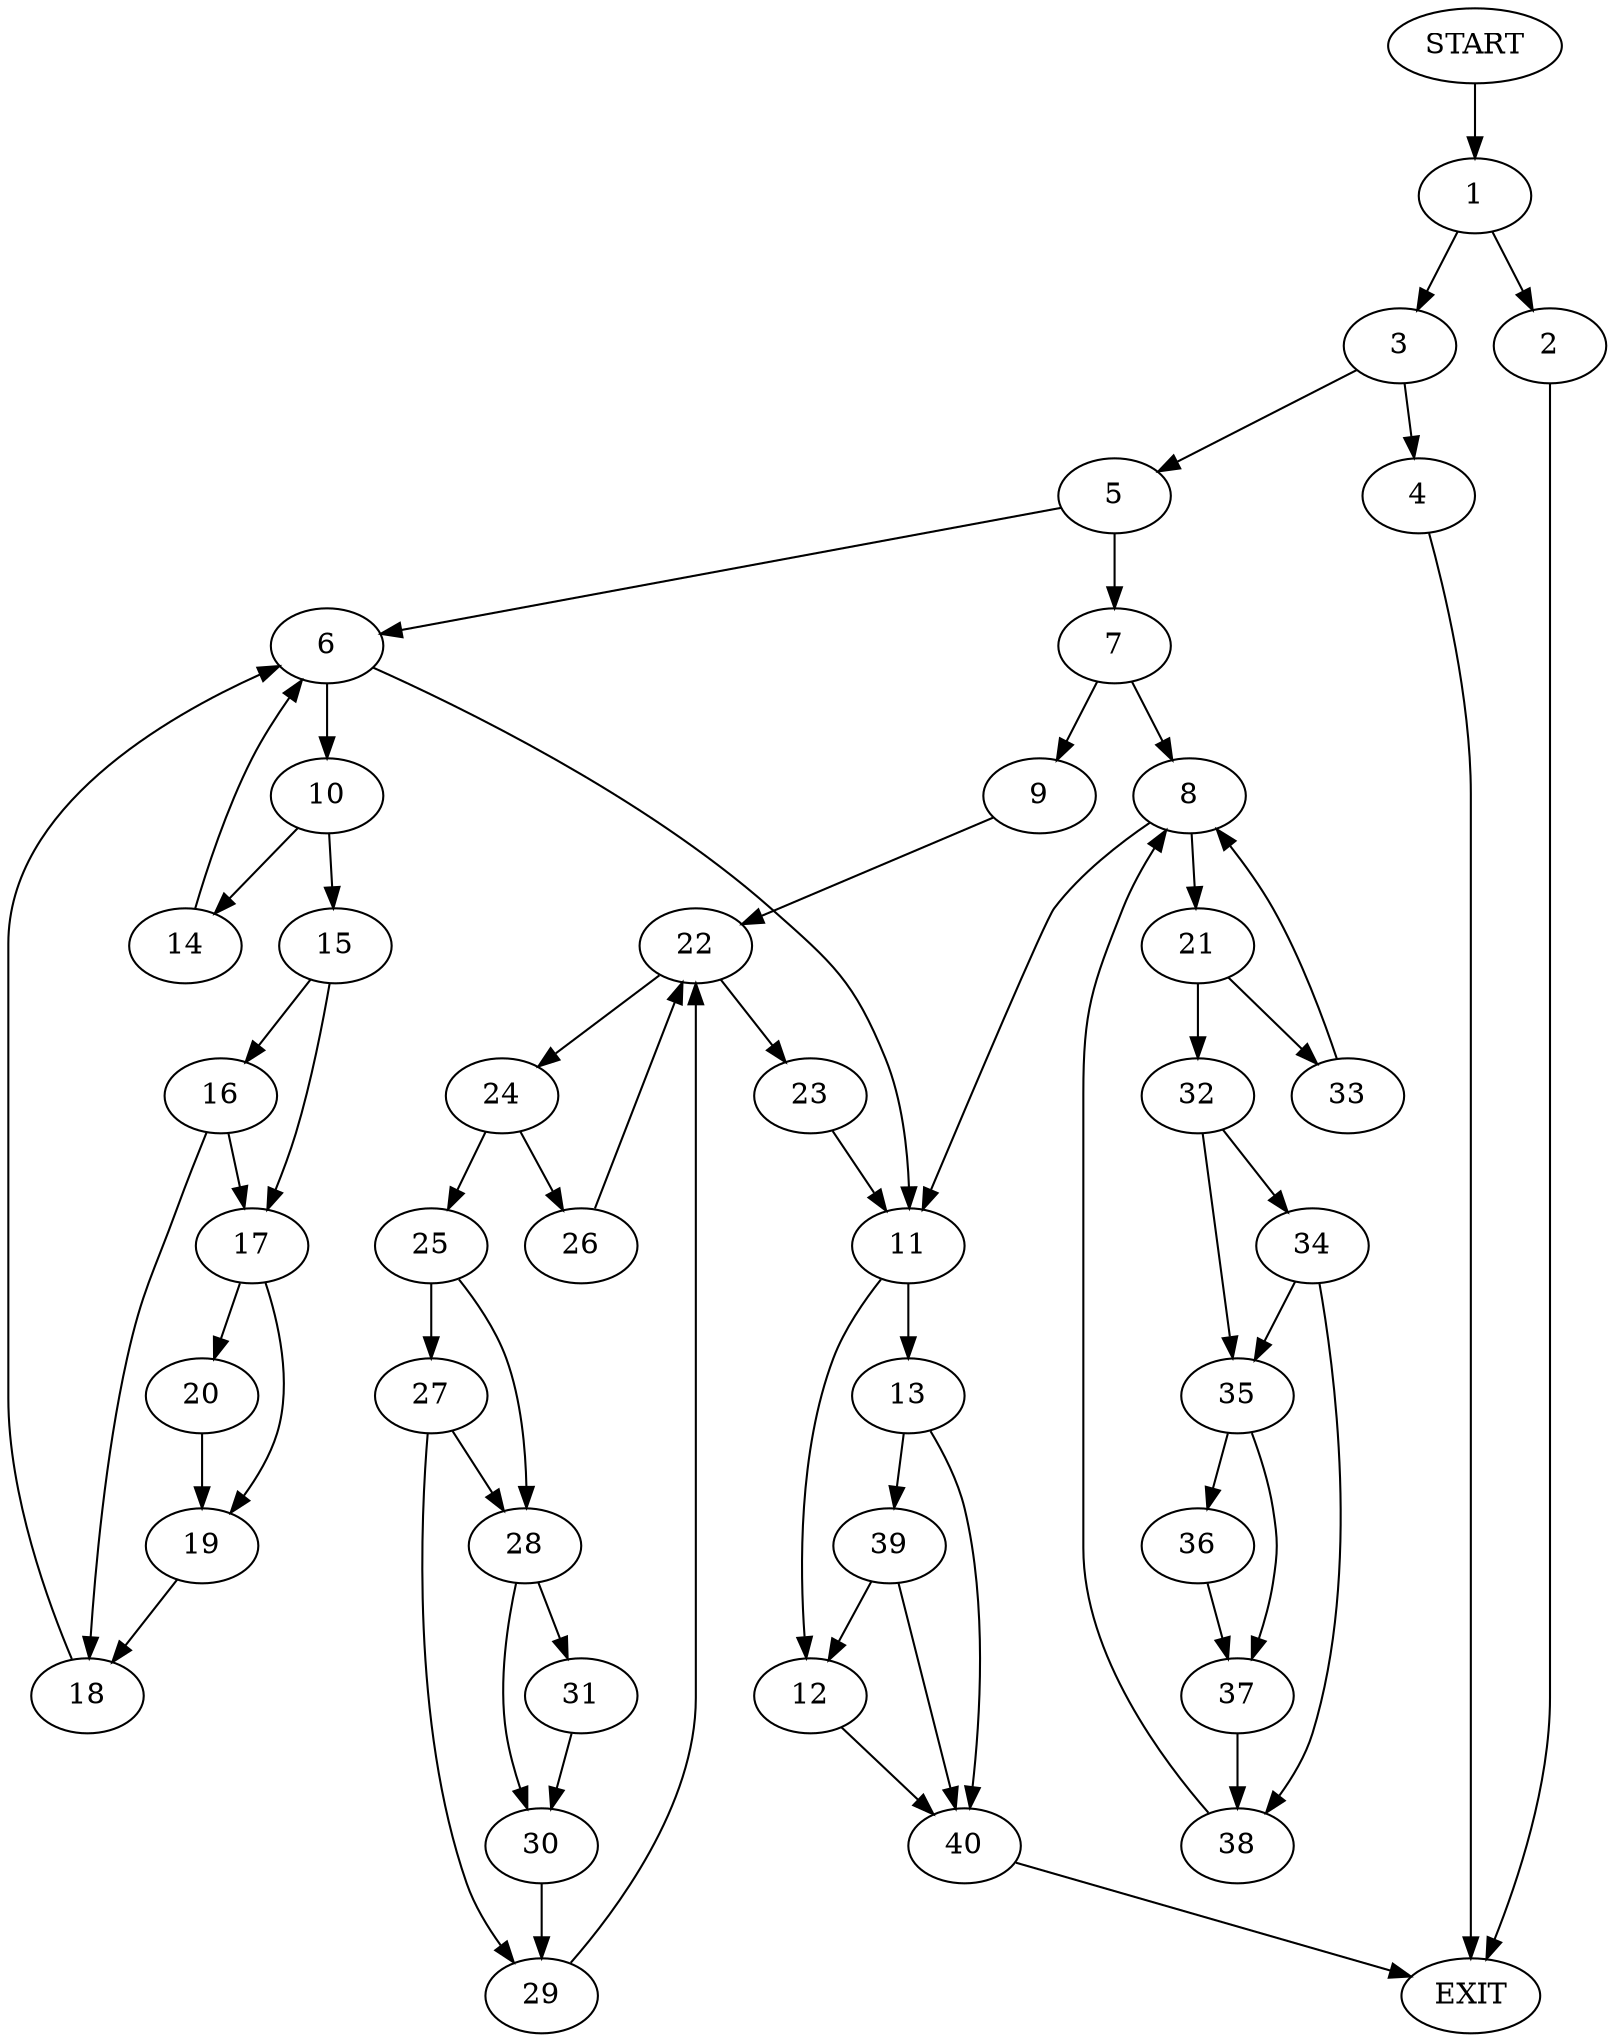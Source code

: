 digraph {
0 [label="START"]
41 [label="EXIT"]
0 -> 1
1 -> 2
1 -> 3
3 -> 4
3 -> 5
2 -> 41
5 -> 6
5 -> 7
4 -> 41
7 -> 8
7 -> 9
6 -> 10
6 -> 11
11 -> 12
11 -> 13
10 -> 14
10 -> 15
15 -> 16
15 -> 17
14 -> 6
16 -> 17
16 -> 18
17 -> 19
17 -> 20
18 -> 6
20 -> 19
19 -> 18
8 -> 21
8 -> 11
9 -> 22
22 -> 23
22 -> 24
24 -> 25
24 -> 26
23 -> 11
25 -> 27
25 -> 28
26 -> 22
27 -> 29
27 -> 28
28 -> 30
28 -> 31
29 -> 22
31 -> 30
30 -> 29
21 -> 32
21 -> 33
33 -> 8
32 -> 34
32 -> 35
35 -> 36
35 -> 37
34 -> 38
34 -> 35
38 -> 8
36 -> 37
37 -> 38
13 -> 39
13 -> 40
12 -> 40
40 -> 41
39 -> 12
39 -> 40
}
